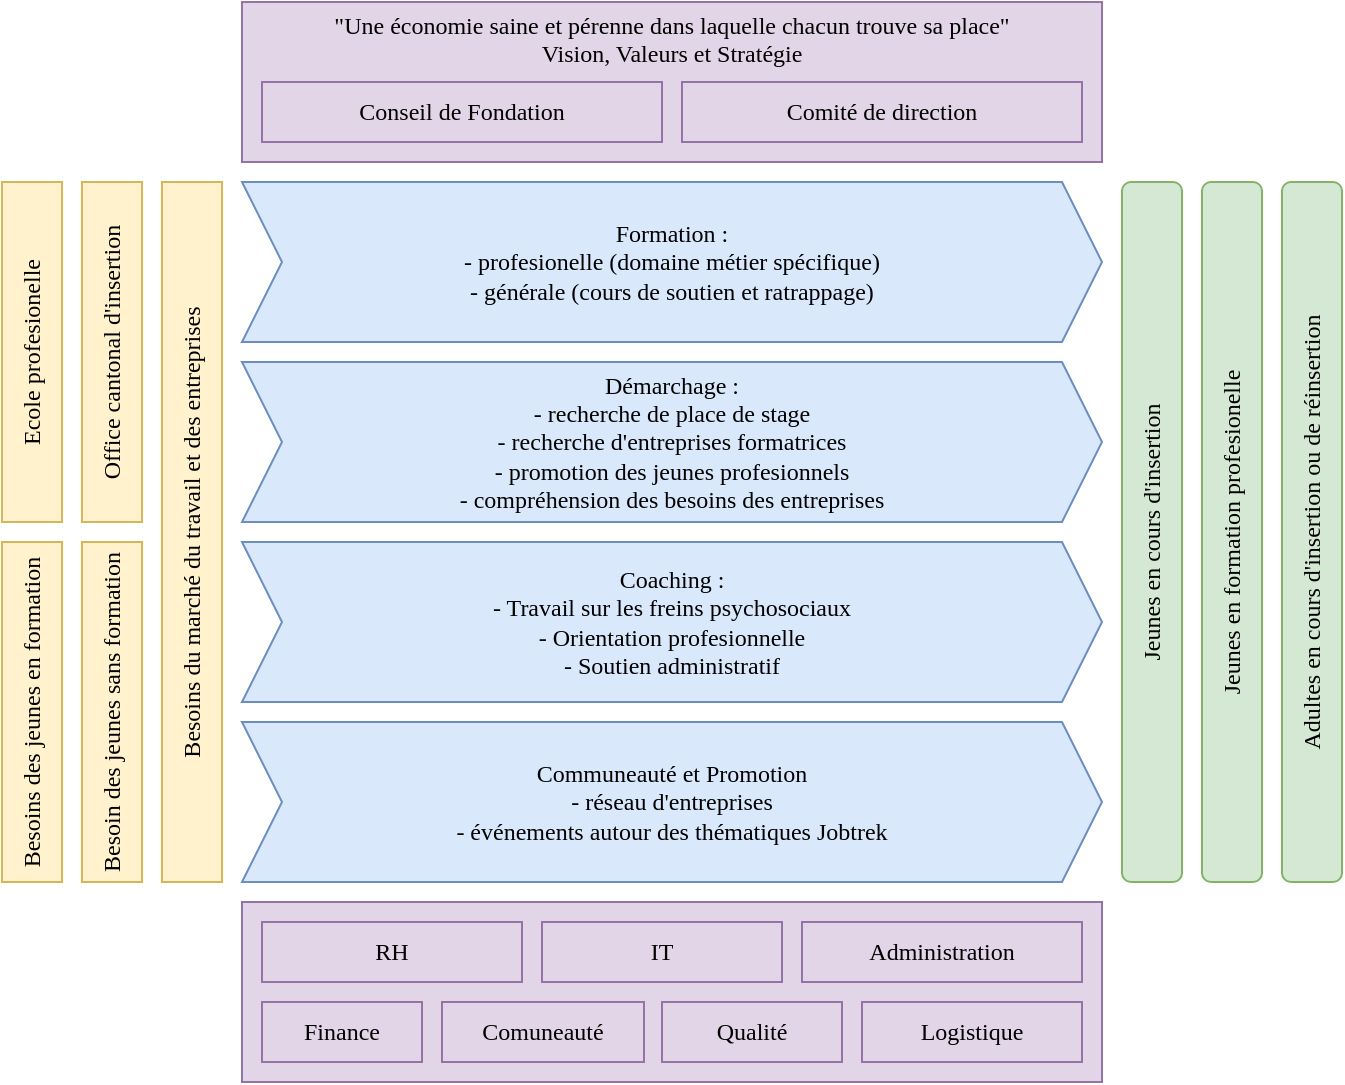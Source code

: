 <mxfile version="27.1.6" pages="4">
  <diagram name="Page-1" id="kW_oIhUxRkiqL0Kq-PUK">
    <mxGraphModel dx="821" dy="-599" grid="1" gridSize="10" guides="1" tooltips="1" connect="1" arrows="1" fold="1" page="1" pageScale="1" pageWidth="827" pageHeight="1169" math="0" shadow="0">
      <root>
        <mxCell id="0" />
        <mxCell id="1" parent="0" />
        <mxCell id="jqjiF2n1SpppxXGoInOC-1" value="Formation :&lt;br&gt;- profesionelle (domaine métier spécifique)&lt;br&gt;- générale (cours de soutien et ratrappage)" style="shape=step;perimeter=stepPerimeter;whiteSpace=wrap;html=1;fixedSize=1;fillColor=#dae8fc;strokeColor=#6c8ebf;fontFamily=Libertinus Serif;" vertex="1" parent="1">
          <mxGeometry x="230" y="1310" width="430" height="80" as="geometry" />
        </mxCell>
        <mxCell id="jqjiF2n1SpppxXGoInOC-2" value="Démarchage :&lt;br&gt;- recherche de place de stage&lt;br&gt;- recherche d&#39;entreprises formatrices&lt;br&gt;- promotion des jeunes profesionnels&lt;br&gt;- compréhension des besoins des entreprises" style="shape=step;perimeter=stepPerimeter;whiteSpace=wrap;html=1;fixedSize=1;fillColor=#dae8fc;strokeColor=#6c8ebf;fontFamily=Libertinus Serif;" vertex="1" parent="1">
          <mxGeometry x="230" y="1400" width="430" height="80" as="geometry" />
        </mxCell>
        <mxCell id="jqjiF2n1SpppxXGoInOC-3" value="Coaching :&lt;div&gt;- Travail sur les freins psychosociaux&lt;/div&gt;&lt;div&gt;- Orientation profesionnelle&lt;/div&gt;&lt;div&gt;- Soutien administratif&lt;/div&gt;" style="shape=step;perimeter=stepPerimeter;whiteSpace=wrap;html=1;fixedSize=1;fillColor=#dae8fc;strokeColor=#6c8ebf;fontFamily=Libertinus Serif;" vertex="1" parent="1">
          <mxGeometry x="230" y="1490" width="430" height="80" as="geometry" />
        </mxCell>
        <mxCell id="jqjiF2n1SpppxXGoInOC-4" value="Communeauté et Promotion&lt;div&gt;- réseau d&#39;entreprises&lt;/div&gt;&lt;div&gt;- événements autour des thématiques Jobtrek&lt;/div&gt;" style="shape=step;perimeter=stepPerimeter;whiteSpace=wrap;html=1;fixedSize=1;fillColor=#dae8fc;strokeColor=#6c8ebf;fontFamily=Libertinus Serif;" vertex="1" parent="1">
          <mxGeometry x="230" y="1580" width="430" height="80" as="geometry" />
        </mxCell>
        <mxCell id="jqjiF2n1SpppxXGoInOC-9" value="&lt;div&gt;&lt;div&gt;&quot;Une économie saine et pérenne dans laquelle chacun trouve sa place&quot;&lt;/div&gt;&lt;div&gt;Vision, Valeurs et Stratégie&lt;/div&gt;&lt;/div&gt;&lt;div&gt;&lt;br&gt;&lt;/div&gt;&lt;div&gt;&lt;br&gt;&lt;/div&gt;&lt;div&gt;&lt;br&gt;&lt;/div&gt;" style="rounded=0;whiteSpace=wrap;html=1;fillColor=#e1d5e7;strokeColor=#9673a6;fontFamily=Libertinus Serif;" vertex="1" parent="1">
          <mxGeometry x="230" y="1220" width="430" height="80" as="geometry" />
        </mxCell>
        <mxCell id="jqjiF2n1SpppxXGoInOC-10" value="" style="rounded=0;whiteSpace=wrap;html=1;fillColor=#e1d5e7;strokeColor=#9673a6;fontFamily=Libertinus Serif;" vertex="1" parent="1">
          <mxGeometry x="230" y="1670" width="430" height="90" as="geometry" />
        </mxCell>
        <mxCell id="jqjiF2n1SpppxXGoInOC-11" value="IT" style="rounded=0;whiteSpace=wrap;html=1;fillColor=#e1d5e7;strokeColor=#9673a6;fontFamily=Libertinus Serif;" vertex="1" parent="1">
          <mxGeometry x="380" y="1680" width="120" height="30" as="geometry" />
        </mxCell>
        <mxCell id="jqjiF2n1SpppxXGoInOC-12" value="Finance" style="rounded=0;whiteSpace=wrap;html=1;fillColor=#e1d5e7;strokeColor=#9673a6;fontFamily=Libertinus Serif;" vertex="1" parent="1">
          <mxGeometry x="240" y="1720" width="80" height="30" as="geometry" />
        </mxCell>
        <mxCell id="jqjiF2n1SpppxXGoInOC-13" value="RH" style="rounded=0;whiteSpace=wrap;html=1;fillColor=#e1d5e7;strokeColor=#9673a6;fontFamily=Libertinus Serif;" vertex="1" parent="1">
          <mxGeometry x="240" y="1680" width="130" height="30" as="geometry" />
        </mxCell>
        <mxCell id="jqjiF2n1SpppxXGoInOC-14" value="Conseil de Fondation" style="rounded=0;whiteSpace=wrap;html=1;fillColor=#e1d5e7;strokeColor=#9673a6;fontFamily=Libertinus Serif;" vertex="1" parent="1">
          <mxGeometry x="240" y="1260" width="200" height="30" as="geometry" />
        </mxCell>
        <mxCell id="jqjiF2n1SpppxXGoInOC-15" value="Comité de direction" style="rounded=0;whiteSpace=wrap;html=1;fillColor=#e1d5e7;strokeColor=#9673a6;fontFamily=Libertinus Serif;" vertex="1" parent="1">
          <mxGeometry x="450" y="1260" width="200" height="30" as="geometry" />
        </mxCell>
        <mxCell id="jqjiF2n1SpppxXGoInOC-16" value="Logistique" style="rounded=0;whiteSpace=wrap;html=1;fillColor=#e1d5e7;strokeColor=#9673a6;fontFamily=Libertinus Serif;" vertex="1" parent="1">
          <mxGeometry x="540" y="1720" width="110" height="30" as="geometry" />
        </mxCell>
        <mxCell id="jqjiF2n1SpppxXGoInOC-17" value="Besoins du marché du travail et des entreprises" style="rounded=0;whiteSpace=wrap;html=1;fillColor=#fff2cc;strokeColor=#d6b656;horizontal=0;fontFamily=Libertinus Serif;" vertex="1" parent="1">
          <mxGeometry x="190" y="1310" width="30" height="350" as="geometry" />
        </mxCell>
        <mxCell id="jqjiF2n1SpppxXGoInOC-18" value="Besoin des jeunes sans formation" style="rounded=0;whiteSpace=wrap;html=1;fillColor=#fff2cc;strokeColor=#d6b656;horizontal=0;fontFamily=Libertinus Serif;" vertex="1" parent="1">
          <mxGeometry x="150" y="1490" width="30" height="170" as="geometry" />
        </mxCell>
        <mxCell id="jqjiF2n1SpppxXGoInOC-19" value="Administration" style="rounded=0;whiteSpace=wrap;html=1;fillColor=#e1d5e7;strokeColor=#9673a6;fontFamily=Libertinus Serif;" vertex="1" parent="1">
          <mxGeometry x="510" y="1680" width="140" height="30" as="geometry" />
        </mxCell>
        <mxCell id="jqjiF2n1SpppxXGoInOC-20" value="Comuneauté" style="rounded=0;whiteSpace=wrap;html=1;fillColor=#e1d5e7;strokeColor=#9673a6;fontFamily=Libertinus Serif;" vertex="1" parent="1">
          <mxGeometry x="330" y="1720" width="101" height="30" as="geometry" />
        </mxCell>
        <mxCell id="jqjiF2n1SpppxXGoInOC-22" value="Qualité" style="rounded=0;whiteSpace=wrap;html=1;fillColor=#e1d5e7;strokeColor=#9673a6;fontFamily=Libertinus Serif;" vertex="1" parent="1">
          <mxGeometry x="440" y="1720" width="90" height="30" as="geometry" />
        </mxCell>
        <mxCell id="jqjiF2n1SpppxXGoInOC-23" value="Besoins des jeunes en formation" style="rounded=0;whiteSpace=wrap;html=1;fillColor=#fff2cc;strokeColor=#d6b656;horizontal=0;fontFamily=Libertinus Serif;" vertex="1" parent="1">
          <mxGeometry x="110" y="1490" width="30" height="170" as="geometry" />
        </mxCell>
        <mxCell id="jqjiF2n1SpppxXGoInOC-26" value="Jeunes en cours d&#39;insertion" style="rounded=1;whiteSpace=wrap;html=1;fillColor=#d5e8d4;strokeColor=#82b366;horizontal=0;fontFamily=Libertinus Serif;" vertex="1" parent="1">
          <mxGeometry x="670" y="1310" width="30" height="350" as="geometry" />
        </mxCell>
        <mxCell id="jqjiF2n1SpppxXGoInOC-27" value="Jeunes en formation profesionelle" style="rounded=1;whiteSpace=wrap;html=1;fillColor=#d5e8d4;strokeColor=#82b366;horizontal=0;fontFamily=Libertinus Serif;" vertex="1" parent="1">
          <mxGeometry x="710" y="1310" width="30" height="350" as="geometry" />
        </mxCell>
        <mxCell id="jqjiF2n1SpppxXGoInOC-28" value="Adultes en cours d&#39;insertion ou de réinsertion" style="rounded=1;whiteSpace=wrap;html=1;fillColor=#d5e8d4;strokeColor=#82b366;horizontal=0;fontFamily=Libertinus Serif;" vertex="1" parent="1">
          <mxGeometry x="750" y="1310" width="30" height="350" as="geometry" />
        </mxCell>
        <mxCell id="jqjiF2n1SpppxXGoInOC-30" value="Ecole profesionelle" style="rounded=0;whiteSpace=wrap;html=1;fillColor=#fff2cc;strokeColor=#d6b656;horizontal=0;fontFamily=Libertinus Serif;" vertex="1" parent="1">
          <mxGeometry x="110" y="1310" width="30" height="170" as="geometry" />
        </mxCell>
        <mxCell id="jqjiF2n1SpppxXGoInOC-31" value="Office cantonal d&#39;insertion" style="rounded=0;whiteSpace=wrap;html=1;fillColor=#fff2cc;strokeColor=#d6b656;horizontal=0;fontFamily=Libertinus Serif;" vertex="1" parent="1">
          <mxGeometry x="150" y="1310" width="30" height="170" as="geometry" />
        </mxCell>
      </root>
    </mxGraphModel>
  </diagram>
  <diagram id="8pdWPsQTAQMp3kVX8W1q" name="Page-2">
    <mxGraphModel dx="690" dy="488" grid="1" gridSize="10" guides="1" tooltips="1" connect="1" arrows="1" fold="1" page="1" pageScale="1" pageWidth="827" pageHeight="1169" math="0" shadow="0">
      <root>
        <mxCell id="0" />
        <mxCell id="1" parent="0" />
        <mxCell id="cQWHeYUF1WbPT8lylG2T-1" value="PLANIFICATION / PROGRAMMATION" style="shape=step;perimeter=stepPerimeter;whiteSpace=wrap;html=1;fixedSize=1;fillColor=#dae8fc;strokeColor=#6c8ebf;" parent="1" vertex="1">
          <mxGeometry x="130" y="120" width="430" height="80" as="geometry" />
        </mxCell>
        <mxCell id="cQWHeYUF1WbPT8lylG2T-2" value="PROMOTION / PARTENARIATS / SOUTIEN" style="shape=step;perimeter=stepPerimeter;whiteSpace=wrap;html=1;fixedSize=1;fillColor=#dae8fc;strokeColor=#6c8ebf;" parent="1" vertex="1">
          <mxGeometry x="130" y="220" width="430" height="80" as="geometry" />
        </mxCell>
        <mxCell id="cQWHeYUF1WbPT8lylG2T-3" value="CREATION CULTURELLE &lt;br&gt;ENCOURAGEMENT A LA CREATION LOCALE" style="shape=step;perimeter=stepPerimeter;whiteSpace=wrap;html=1;fixedSize=1;fillColor=#dae8fc;strokeColor=#6c8ebf;" parent="1" vertex="1">
          <mxGeometry x="130" y="320" width="430" height="80" as="geometry" />
        </mxCell>
        <mxCell id="cQWHeYUF1WbPT8lylG2T-4" value="BILLETERIE" style="shape=step;perimeter=stepPerimeter;whiteSpace=wrap;html=1;fixedSize=1;fillColor=#dae8fc;strokeColor=#6c8ebf;" parent="1" vertex="1">
          <mxGeometry x="130" y="420" width="430" height="80" as="geometry" />
        </mxCell>
        <mxCell id="cQWHeYUF1WbPT8lylG2T-5" value="Coordination&lt;br&gt;Groupes&lt;br&gt;Public" style="rounded=1;whiteSpace=wrap;html=1;fillColor=#d5e8d4;strokeColor=#82b366;" parent="1" vertex="1">
          <mxGeometry x="580" y="120" width="120" height="80" as="geometry" />
        </mxCell>
        <mxCell id="cQWHeYUF1WbPT8lylG2T-6" value="Public&lt;br&gt;Partenaires&lt;br&gt;Coordination" style="rounded=1;whiteSpace=wrap;html=1;fillColor=#d5e8d4;strokeColor=#82b366;" parent="1" vertex="1">
          <mxGeometry x="580" y="220" width="120" height="80" as="geometry" />
        </mxCell>
        <mxCell id="cQWHeYUF1WbPT8lylG2T-7" value="Groupes&lt;br&gt;Artistes indépendants&lt;br&gt;Artistes locaux" style="rounded=1;whiteSpace=wrap;html=1;fillColor=#d5e8d4;strokeColor=#82b366;" parent="1" vertex="1">
          <mxGeometry x="580" y="320" width="120" height="80" as="geometry" />
        </mxCell>
        <mxCell id="cQWHeYUF1WbPT8lylG2T-8" value="Public&lt;br&gt;Coordination&lt;br&gt;Groupes&lt;br&gt;Controlleurs" style="rounded=1;whiteSpace=wrap;html=1;fillColor=#d5e8d4;strokeColor=#82b366;" parent="1" vertex="1">
          <mxGeometry x="580" y="420" width="120" height="80" as="geometry" />
        </mxCell>
        <mxCell id="cQWHeYUF1WbPT8lylG2T-9" value="" style="rounded=0;whiteSpace=wrap;html=1;fillColor=#e1d5e7;strokeColor=#9673a6;" parent="1" vertex="1">
          <mxGeometry x="130" y="40" width="430" height="60" as="geometry" />
        </mxCell>
        <mxCell id="cQWHeYUF1WbPT8lylG2T-10" value="" style="rounded=0;whiteSpace=wrap;html=1;fillColor=#e1d5e7;strokeColor=#9673a6;" parent="1" vertex="1">
          <mxGeometry x="130" y="520" width="430" height="110" as="geometry" />
        </mxCell>
        <mxCell id="cQWHeYUF1WbPT8lylG2T-11" value="IT" style="rounded=0;whiteSpace=wrap;html=1;fillColor=#e1d5e7;strokeColor=#9673a6;" parent="1" vertex="1">
          <mxGeometry x="350" y="530" width="200" height="40" as="geometry" />
        </mxCell>
        <mxCell id="cQWHeYUF1WbPT8lylG2T-12" value="FINANCES" style="rounded=0;whiteSpace=wrap;html=1;fillColor=#e1d5e7;strokeColor=#9673a6;" parent="1" vertex="1">
          <mxGeometry x="140" y="580" width="200" height="40" as="geometry" />
        </mxCell>
        <mxCell id="cQWHeYUF1WbPT8lylG2T-13" value="RH" style="rounded=0;whiteSpace=wrap;html=1;fillColor=#e1d5e7;strokeColor=#9673a6;" parent="1" vertex="1">
          <mxGeometry x="140" y="530" width="200" height="40" as="geometry" />
        </mxCell>
        <mxCell id="cQWHeYUF1WbPT8lylG2T-14" value="Comité" style="rounded=0;whiteSpace=wrap;html=1;fillColor=#e1d5e7;strokeColor=#9673a6;" parent="1" vertex="1">
          <mxGeometry x="140" y="50" width="200" height="40" as="geometry" />
        </mxCell>
        <mxCell id="cQWHeYUF1WbPT8lylG2T-15" value="Coordination" style="rounded=0;whiteSpace=wrap;html=1;fillColor=#e1d5e7;strokeColor=#9673a6;" parent="1" vertex="1">
          <mxGeometry x="350" y="50" width="200" height="40" as="geometry" />
        </mxCell>
        <mxCell id="cQWHeYUF1WbPT8lylG2T-16" value="INFRASTRUCTURE" style="rounded=0;whiteSpace=wrap;html=1;fillColor=#e1d5e7;strokeColor=#9673a6;" parent="1" vertex="1">
          <mxGeometry x="350" y="580" width="200" height="40" as="geometry" />
        </mxCell>
        <mxCell id="cQWHeYUF1WbPT8lylG2T-17" value="Promotion de la culture et encouragement de cette dernière" style="rounded=0;whiteSpace=wrap;html=1;fillColor=#fff2cc;strokeColor=#d6b656;horizontal=0;" parent="1" vertex="1">
          <mxGeometry x="80" y="120" width="30" height="380" as="geometry" />
        </mxCell>
        <mxCell id="cQWHeYUF1WbPT8lylG2T-18" value="Planification d&#39;événements et gestion de ces derniers" style="rounded=0;whiteSpace=wrap;html=1;fillColor=#fff2cc;strokeColor=#d6b656;horizontal=0;" parent="1" vertex="1">
          <mxGeometry x="40" y="120" width="30" height="380" as="geometry" />
        </mxCell>
      </root>
    </mxGraphModel>
  </diagram>
  <diagram id="bWj0FwESOkwAyHU52t7r" name="Page-3">
    <mxGraphModel dx="1" dy="1754" grid="1" gridSize="10" guides="1" tooltips="1" connect="1" arrows="1" fold="1" page="1" pageScale="1" pageWidth="827" pageHeight="1169" math="0" shadow="0">
      <root>
        <mxCell id="0" />
        <mxCell id="1" parent="0" />
        <mxCell id="nRiMOc58bZY-0IxtSlXF-1" value="PLANIFICATION&lt;br&gt;&lt;ul&gt;&lt;li style=&quot;text-align: left;&quot;&gt;Propositions de dates pour la venue des groupes&lt;/li&gt;&lt;li style=&quot;text-align: left;&quot;&gt;Confirmation de la venue des groupes&lt;/li&gt;&lt;li style=&quot;text-align: left;&quot;&gt;Validation des besoins de groupes&lt;/li&gt;&lt;li style=&quot;text-align: left;&quot;&gt;Vérification de la cohérence et variété des groupes&lt;/li&gt;&lt;li style=&quot;text-align: left;&quot;&gt;Recherche de groupes qui pourrait être adaptés&lt;/li&gt;&lt;li style=&quot;text-align: left;&quot;&gt;Gestion des demandes spontanées des groupes&lt;/li&gt;&lt;/ul&gt;" style="shape=step;perimeter=stepPerimeter;whiteSpace=wrap;html=1;fixedSize=1;fillColor=#dae8fc;strokeColor=#6c8ebf;" parent="1" vertex="1">
          <mxGeometry x="1150" y="-80" width="430" height="180" as="geometry" />
        </mxCell>
        <mxCell id="nRiMOc58bZY-0IxtSlXF-2" value="" style="rounded=0;whiteSpace=wrap;html=1;fillColor=#e1d5e7;strokeColor=#9673a6;" parent="1" vertex="1">
          <mxGeometry x="1150" y="-160" width="430" height="60" as="geometry" />
        </mxCell>
        <mxCell id="nRiMOc58bZY-0IxtSlXF-3" value="" style="rounded=0;whiteSpace=wrap;html=1;fillColor=#e1d5e7;strokeColor=#9673a6;" parent="1" vertex="1">
          <mxGeometry x="1150" y="320" width="430" height="110" as="geometry" />
        </mxCell>
        <mxCell id="nRiMOc58bZY-0IxtSlXF-4" value="Promotion de la culture et encouragement de cette dernière" style="rounded=0;whiteSpace=wrap;html=1;fillColor=#fff2cc;strokeColor=#d6b656;horizontal=0;" parent="1" vertex="1">
          <mxGeometry x="1100" y="-80" width="30" height="380" as="geometry" />
        </mxCell>
        <mxCell id="nRiMOc58bZY-0IxtSlXF-5" value="Planification d&#39;événements et gestion de ces derniers" style="rounded=0;whiteSpace=wrap;html=1;fillColor=#fff2cc;strokeColor=#d6b656;horizontal=0;" parent="1" vertex="1">
          <mxGeometry x="1060" y="-80" width="30" height="380" as="geometry" />
        </mxCell>
        <mxCell id="nRiMOc58bZY-0IxtSlXF-6" value="IT" style="rounded=0;whiteSpace=wrap;html=1;fillColor=#e1d5e7;strokeColor=#9673a6;" parent="1" vertex="1">
          <mxGeometry x="1370" y="330" width="200" height="40" as="geometry" />
        </mxCell>
        <mxCell id="nRiMOc58bZY-0IxtSlXF-7" value="FINANCES" style="rounded=0;whiteSpace=wrap;html=1;fillColor=#e1d5e7;strokeColor=#9673a6;" parent="1" vertex="1">
          <mxGeometry x="1160" y="380" width="200" height="40" as="geometry" />
        </mxCell>
        <mxCell id="nRiMOc58bZY-0IxtSlXF-8" value="RH" style="rounded=0;whiteSpace=wrap;html=1;fillColor=#e1d5e7;strokeColor=#9673a6;" parent="1" vertex="1">
          <mxGeometry x="1160" y="330" width="200" height="40" as="geometry" />
        </mxCell>
        <mxCell id="nRiMOc58bZY-0IxtSlXF-9" value="Comité" style="rounded=0;whiteSpace=wrap;html=1;fillColor=#e1d5e7;strokeColor=#9673a6;" parent="1" vertex="1">
          <mxGeometry x="1160" y="-150" width="200" height="40" as="geometry" />
        </mxCell>
        <mxCell id="nRiMOc58bZY-0IxtSlXF-10" value="Coordination" style="rounded=0;whiteSpace=wrap;html=1;fillColor=#e1d5e7;strokeColor=#9673a6;" parent="1" vertex="1">
          <mxGeometry x="1370" y="-150" width="200" height="40" as="geometry" />
        </mxCell>
        <mxCell id="nRiMOc58bZY-0IxtSlXF-11" value="INFRASTRUCTURE" style="rounded=0;whiteSpace=wrap;html=1;fillColor=#e1d5e7;strokeColor=#9673a6;" parent="1" vertex="1">
          <mxGeometry x="1370" y="380" width="200" height="40" as="geometry" />
        </mxCell>
        <mxCell id="nRiMOc58bZY-0IxtSlXF-12" value="PROGRAMMATION&lt;br&gt;&lt;ul&gt;&lt;li style=&quot;text-align: left;&quot;&gt;Mise en place d&#39;une agenda des prestations&lt;/li&gt;&lt;li style=&quot;text-align: left;&quot;&gt;Placement de groupes prévus par la planification sur le programme&lt;/li&gt;&lt;li style=&quot;text-align: left;&quot;&gt;Confirmation de l&#39;occupation des locaux&lt;/li&gt;&lt;li style=&quot;text-align: left;&quot;&gt;Confirmation de la programmation de la Case à Choc&lt;/li&gt;&lt;li style=&quot;text-align: left;&quot;&gt;Validation trimestrielle du programme à venir&lt;/li&gt;&lt;/ul&gt;" style="shape=step;perimeter=stepPerimeter;whiteSpace=wrap;html=1;fixedSize=1;fillColor=#dae8fc;strokeColor=#6c8ebf;" parent="1" vertex="1">
          <mxGeometry x="1150" y="120" width="430" height="180" as="geometry" />
        </mxCell>
        <mxCell id="nRiMOc58bZY-0IxtSlXF-13" value="Mise sur pied d&#39;un programme varié, local et international.&lt;br&gt;Visibilité sur les futurs prestations proposées par la Case à Choc." style="ellipse;whiteSpace=wrap;html=1;fillColor=#f8cecc;strokeColor=#b85450;" parent="1" vertex="1">
          <mxGeometry x="1600" y="-80" width="180" height="180" as="geometry" />
        </mxCell>
        <mxCell id="nRiMOc58bZY-0IxtSlXF-14" value="Occupation des locaux claire et répartition des espaces.&lt;br&gt;Visibilité sur les dates et horaires des préstations." style="ellipse;whiteSpace=wrap;html=1;fillColor=#f8cecc;strokeColor=#b85450;" parent="1" vertex="1">
          <mxGeometry x="1600" y="120" width="180" height="180" as="geometry" />
        </mxCell>
        <mxCell id="nRiMOc58bZY-0IxtSlXF-15" value="ZOOM SUR PLANIFICATION ET PROGRAMMATION" style="swimlane;whiteSpace=wrap;html=1;fillColor=#dae8fc;strokeColor=#6c8ebf;" parent="1" vertex="1">
          <mxGeometry x="1040" y="-200" width="760" height="650" as="geometry" />
        </mxCell>
      </root>
    </mxGraphModel>
  </diagram>
  <diagram id="ihJklGbu31dNYe6RDeZH" name="Page-4">
    <mxGraphModel dx="-96" dy="516" grid="1" gridSize="10" guides="1" tooltips="1" connect="1" arrows="1" fold="1" page="1" pageScale="1" pageWidth="827" pageHeight="1169" math="0" shadow="0">
      <root>
        <mxCell id="0" />
        <mxCell id="1" parent="0" />
        <mxCell id="CxopR-C3TMcmcYZzu75l-1" value="PROMOTION&lt;br&gt;&lt;ul&gt;&lt;li style=&quot;text-align: left;&quot;&gt;Définir et créer des campagnes régulières de publicité&lt;/li&gt;&lt;li style=&quot;text-align: left;&quot;&gt;Définir le public cible de la Case à Choc&lt;/li&gt;&lt;li style=&quot;text-align: left;&quot;&gt;Mandater des partenaires pour les créations graphiques&lt;/li&gt;&lt;li style=&quot;text-align: left;&quot;&gt;Collecter la satisfaction du public de la case&lt;/li&gt;&lt;/ul&gt;" style="shape=step;perimeter=stepPerimeter;whiteSpace=wrap;html=1;fixedSize=1;fillColor=#dae8fc;strokeColor=#6c8ebf;" parent="1" vertex="1">
          <mxGeometry x="1150" y="590" width="430" height="110" as="geometry" />
        </mxCell>
        <mxCell id="CxopR-C3TMcmcYZzu75l-2" value="" style="rounded=0;whiteSpace=wrap;html=1;fillColor=#e1d5e7;strokeColor=#9673a6;" parent="1" vertex="1">
          <mxGeometry x="1150" y="510" width="430" height="60" as="geometry" />
        </mxCell>
        <mxCell id="CxopR-C3TMcmcYZzu75l-3" value="" style="rounded=0;whiteSpace=wrap;html=1;fillColor=#e1d5e7;strokeColor=#9673a6;" parent="1" vertex="1">
          <mxGeometry x="1150" y="990" width="430" height="110" as="geometry" />
        </mxCell>
        <mxCell id="CxopR-C3TMcmcYZzu75l-4" value="IT" style="rounded=0;whiteSpace=wrap;html=1;fillColor=#e1d5e7;strokeColor=#9673a6;" parent="1" vertex="1">
          <mxGeometry x="1370" y="1000" width="200" height="40" as="geometry" />
        </mxCell>
        <mxCell id="CxopR-C3TMcmcYZzu75l-5" value="FINANCES" style="rounded=0;whiteSpace=wrap;html=1;fillColor=#e1d5e7;strokeColor=#9673a6;" parent="1" vertex="1">
          <mxGeometry x="1160" y="1050" width="200" height="40" as="geometry" />
        </mxCell>
        <mxCell id="CxopR-C3TMcmcYZzu75l-6" value="RH" style="rounded=0;whiteSpace=wrap;html=1;fillColor=#e1d5e7;strokeColor=#9673a6;" parent="1" vertex="1">
          <mxGeometry x="1160" y="1000" width="200" height="40" as="geometry" />
        </mxCell>
        <mxCell id="CxopR-C3TMcmcYZzu75l-7" value="Comité" style="rounded=0;whiteSpace=wrap;html=1;fillColor=#e1d5e7;strokeColor=#9673a6;" parent="1" vertex="1">
          <mxGeometry x="1160" y="520" width="200" height="40" as="geometry" />
        </mxCell>
        <mxCell id="CxopR-C3TMcmcYZzu75l-8" value="Coordination" style="rounded=0;whiteSpace=wrap;html=1;fillColor=#e1d5e7;strokeColor=#9673a6;" parent="1" vertex="1">
          <mxGeometry x="1370" y="520" width="200" height="40" as="geometry" />
        </mxCell>
        <mxCell id="CxopR-C3TMcmcYZzu75l-9" value="INFRASTRUCTURE" style="rounded=0;whiteSpace=wrap;html=1;fillColor=#e1d5e7;strokeColor=#9673a6;" parent="1" vertex="1">
          <mxGeometry x="1370" y="1050" width="200" height="40" as="geometry" />
        </mxCell>
        <mxCell id="CxopR-C3TMcmcYZzu75l-10" value="PARTENARIAT&lt;br&gt;&lt;ul&gt;&lt;li style=&quot;text-align: left;&quot;&gt;Démarcher de nouveaux partenaires techniques et ou culturels&lt;/li&gt;&lt;li style=&quot;text-align: left;&quot;&gt;Constituer une liste de partenaires disponibles&lt;/li&gt;&lt;li style=&quot;text-align: left;&quot;&gt;Maintenir les contacts avec les partenaires&lt;/li&gt;&lt;li style=&quot;text-align: left;&quot;&gt;Mettre en relation les autres process avec les partenaires&lt;/li&gt;&lt;/ul&gt;" style="shape=step;perimeter=stepPerimeter;whiteSpace=wrap;html=1;fixedSize=1;fillColor=#dae8fc;strokeColor=#6c8ebf;" parent="1" vertex="1">
          <mxGeometry x="1150" y="720" width="430" height="120" as="geometry" />
        </mxCell>
        <mxCell id="CxopR-C3TMcmcYZzu75l-11" value="Faire connaitre la Case à Choc&lt;br&gt;et promouvoir son offre" style="ellipse;whiteSpace=wrap;html=1;fillColor=#f8cecc;strokeColor=#b85450;" parent="1" vertex="1">
          <mxGeometry x="1600" y="590" width="180" height="110" as="geometry" />
        </mxCell>
        <mxCell id="CxopR-C3TMcmcYZzu75l-12" value="Disposer d&#39;un réseau de partenaires de qualité pour remplir les missions de la Case à Choc" style="ellipse;whiteSpace=wrap;html=1;fillColor=#f8cecc;strokeColor=#b85450;" parent="1" vertex="1">
          <mxGeometry x="1600" y="720" width="180" height="120" as="geometry" />
        </mxCell>
        <mxCell id="CxopR-C3TMcmcYZzu75l-13" value="SOUTIEN&lt;br&gt;&lt;ul&gt;&lt;li style=&quot;text-align: left;&quot;&gt;Recherche de soutiens financiers&lt;/li&gt;&lt;li style=&quot;text-align: left;&quot;&gt;Collecte de dons&lt;/li&gt;&lt;li style=&quot;text-align: left;&quot;&gt;Définir les besoins financier de la Case à Choc&lt;/li&gt;&lt;li style=&quot;text-align: left;&quot;&gt;Recherches de financements exceptionnels pour événements extraordinaires&lt;/li&gt;&lt;/ul&gt;" style="shape=step;perimeter=stepPerimeter;whiteSpace=wrap;html=1;fixedSize=1;fillColor=#dae8fc;strokeColor=#6c8ebf;" parent="1" vertex="1">
          <mxGeometry x="1150" y="860" width="430" height="110" as="geometry" />
        </mxCell>
        <mxCell id="CxopR-C3TMcmcYZzu75l-14" value="Financement a long&lt;br&gt;terme de la Case à Choc&lt;br&gt;Financement d&#39;événements&lt;br&gt;extraordinaires" style="ellipse;whiteSpace=wrap;html=1;fillColor=#f8cecc;strokeColor=#b85450;" parent="1" vertex="1">
          <mxGeometry x="1600" y="860" width="180" height="110" as="geometry" />
        </mxCell>
        <mxCell id="CxopR-C3TMcmcYZzu75l-15" value="Planification d&#39;événements et gestion de ces derniers" style="rounded=0;whiteSpace=wrap;html=1;fillColor=#fff2cc;strokeColor=#d6b656;horizontal=0;" parent="1" vertex="1">
          <mxGeometry x="1060" y="590" width="30" height="380" as="geometry" />
        </mxCell>
        <mxCell id="CxopR-C3TMcmcYZzu75l-16" value="Promotion de la culture et encouragement de cette dernière" style="rounded=0;whiteSpace=wrap;html=1;fillColor=#fff2cc;strokeColor=#d6b656;horizontal=0;" parent="1" vertex="1">
          <mxGeometry x="1100" y="590" width="30" height="380" as="geometry" />
        </mxCell>
        <mxCell id="CxopR-C3TMcmcYZzu75l-17" value="ZOOM SUR PROMOTION, PARTENARIATS ET SOUTIEN" style="swimlane;whiteSpace=wrap;html=1;fillColor=#dae8fc;strokeColor=#6c8ebf;" parent="1" vertex="1">
          <mxGeometry x="1040" y="470" width="760" height="650" as="geometry" />
        </mxCell>
      </root>
    </mxGraphModel>
  </diagram>
</mxfile>
